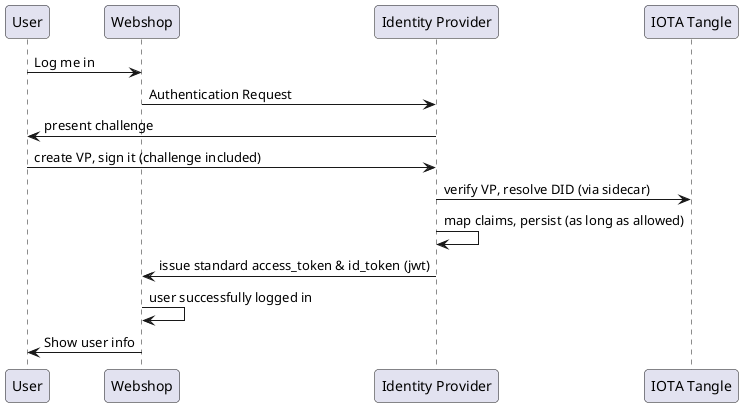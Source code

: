 @startuml

skinparam shadowing false
skinparam roundcorner 8
skinparam participant {
'BackgroundColor SeaShell
'BorderColor black
ArrowColor green
}

participant client as "Webshop" order 20
participant idp as "Identity Provider" order 30
participant user as "User" order 10
participant tangle as "IOTA Tangle" order 40

user -> client: Log me in
client -> idp: Authentication Request
idp -> user: present challenge
user -> idp: create VP, sign it (challenge included)
idp -> tangle: verify VP, resolve DID (via sidecar)
idp -> idp: map claims, persist (as long as allowed)
idp -> client: issue standard access_token & id_token (jwt)
client -> client: user successfully logged in
client -> user: Show user info
@enduml
